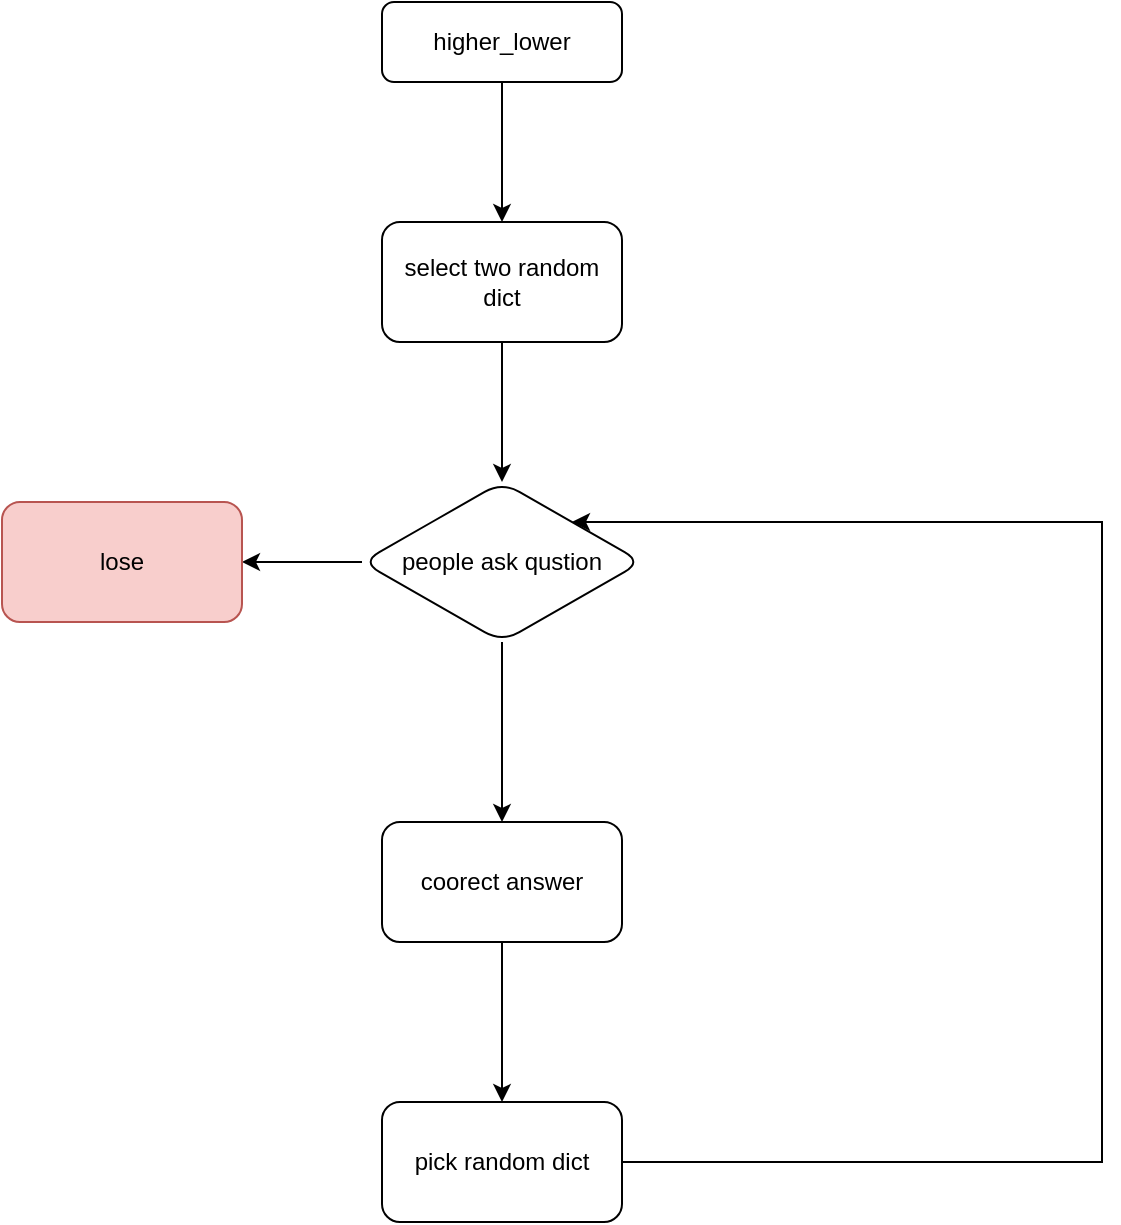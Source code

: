 <mxfile version="20.0.3" type="github">
  <diagram id="C5RBs43oDa-KdzZeNtuy" name="Page-1">
    <mxGraphModel dx="1929" dy="582" grid="1" gridSize="10" guides="1" tooltips="1" connect="1" arrows="1" fold="1" page="1" pageScale="1" pageWidth="827" pageHeight="1169" math="0" shadow="0">
      <root>
        <mxCell id="WIyWlLk6GJQsqaUBKTNV-0" />
        <mxCell id="WIyWlLk6GJQsqaUBKTNV-1" parent="WIyWlLk6GJQsqaUBKTNV-0" />
        <mxCell id="v_t5tOtFAbqY9xEJmeQ0-1" value="" style="edgeStyle=orthogonalEdgeStyle;rounded=0;orthogonalLoop=1;jettySize=auto;html=1;" edge="1" parent="WIyWlLk6GJQsqaUBKTNV-1" source="WIyWlLk6GJQsqaUBKTNV-3" target="v_t5tOtFAbqY9xEJmeQ0-0">
          <mxGeometry relative="1" as="geometry" />
        </mxCell>
        <mxCell id="WIyWlLk6GJQsqaUBKTNV-3" value="higher_lower" style="rounded=1;whiteSpace=wrap;html=1;fontSize=12;glass=0;strokeWidth=1;shadow=0;" parent="WIyWlLk6GJQsqaUBKTNV-1" vertex="1">
          <mxGeometry x="160" y="80" width="120" height="40" as="geometry" />
        </mxCell>
        <mxCell id="v_t5tOtFAbqY9xEJmeQ0-5" value="" style="edgeStyle=orthogonalEdgeStyle;rounded=0;orthogonalLoop=1;jettySize=auto;html=1;" edge="1" parent="WIyWlLk6GJQsqaUBKTNV-1" source="v_t5tOtFAbqY9xEJmeQ0-0" target="v_t5tOtFAbqY9xEJmeQ0-4">
          <mxGeometry relative="1" as="geometry" />
        </mxCell>
        <mxCell id="v_t5tOtFAbqY9xEJmeQ0-0" value="select two random&lt;br&gt;dict" style="whiteSpace=wrap;html=1;rounded=1;glass=0;strokeWidth=1;shadow=0;" vertex="1" parent="WIyWlLk6GJQsqaUBKTNV-1">
          <mxGeometry x="160" y="190" width="120" height="60" as="geometry" />
        </mxCell>
        <mxCell id="v_t5tOtFAbqY9xEJmeQ0-7" value="" style="edgeStyle=orthogonalEdgeStyle;rounded=0;orthogonalLoop=1;jettySize=auto;html=1;" edge="1" parent="WIyWlLk6GJQsqaUBKTNV-1" source="v_t5tOtFAbqY9xEJmeQ0-4" target="v_t5tOtFAbqY9xEJmeQ0-6">
          <mxGeometry relative="1" as="geometry" />
        </mxCell>
        <mxCell id="v_t5tOtFAbqY9xEJmeQ0-11" value="" style="edgeStyle=orthogonalEdgeStyle;rounded=0;orthogonalLoop=1;jettySize=auto;html=1;" edge="1" parent="WIyWlLk6GJQsqaUBKTNV-1" source="v_t5tOtFAbqY9xEJmeQ0-4" target="v_t5tOtFAbqY9xEJmeQ0-10">
          <mxGeometry relative="1" as="geometry" />
        </mxCell>
        <mxCell id="v_t5tOtFAbqY9xEJmeQ0-4" value="people ask qustion" style="rhombus;whiteSpace=wrap;html=1;rounded=1;glass=0;strokeWidth=1;shadow=0;" vertex="1" parent="WIyWlLk6GJQsqaUBKTNV-1">
          <mxGeometry x="150" y="320" width="140" height="80" as="geometry" />
        </mxCell>
        <mxCell id="v_t5tOtFAbqY9xEJmeQ0-6" value="lose" style="whiteSpace=wrap;html=1;rounded=1;glass=0;strokeWidth=1;shadow=0;fillColor=#f8cecc;strokeColor=#b85450;" vertex="1" parent="WIyWlLk6GJQsqaUBKTNV-1">
          <mxGeometry x="-30" y="330" width="120" height="60" as="geometry" />
        </mxCell>
        <mxCell id="v_t5tOtFAbqY9xEJmeQ0-13" value="" style="edgeStyle=orthogonalEdgeStyle;rounded=0;orthogonalLoop=1;jettySize=auto;html=1;" edge="1" parent="WIyWlLk6GJQsqaUBKTNV-1" source="v_t5tOtFAbqY9xEJmeQ0-10" target="v_t5tOtFAbqY9xEJmeQ0-12">
          <mxGeometry relative="1" as="geometry" />
        </mxCell>
        <mxCell id="v_t5tOtFAbqY9xEJmeQ0-10" value="coorect answer" style="whiteSpace=wrap;html=1;rounded=1;glass=0;strokeWidth=1;shadow=0;" vertex="1" parent="WIyWlLk6GJQsqaUBKTNV-1">
          <mxGeometry x="160" y="490" width="120" height="60" as="geometry" />
        </mxCell>
        <mxCell id="v_t5tOtFAbqY9xEJmeQ0-14" style="edgeStyle=orthogonalEdgeStyle;rounded=0;orthogonalLoop=1;jettySize=auto;html=1;" edge="1" parent="WIyWlLk6GJQsqaUBKTNV-1" source="v_t5tOtFAbqY9xEJmeQ0-12" target="v_t5tOtFAbqY9xEJmeQ0-4">
          <mxGeometry relative="1" as="geometry">
            <mxPoint x="510" y="340" as="targetPoint" />
            <Array as="points">
              <mxPoint x="520" y="660" />
              <mxPoint x="520" y="340" />
            </Array>
          </mxGeometry>
        </mxCell>
        <mxCell id="v_t5tOtFAbqY9xEJmeQ0-12" value="pick random dict" style="whiteSpace=wrap;html=1;rounded=1;glass=0;strokeWidth=1;shadow=0;" vertex="1" parent="WIyWlLk6GJQsqaUBKTNV-1">
          <mxGeometry x="160" y="630" width="120" height="60" as="geometry" />
        </mxCell>
      </root>
    </mxGraphModel>
  </diagram>
</mxfile>
